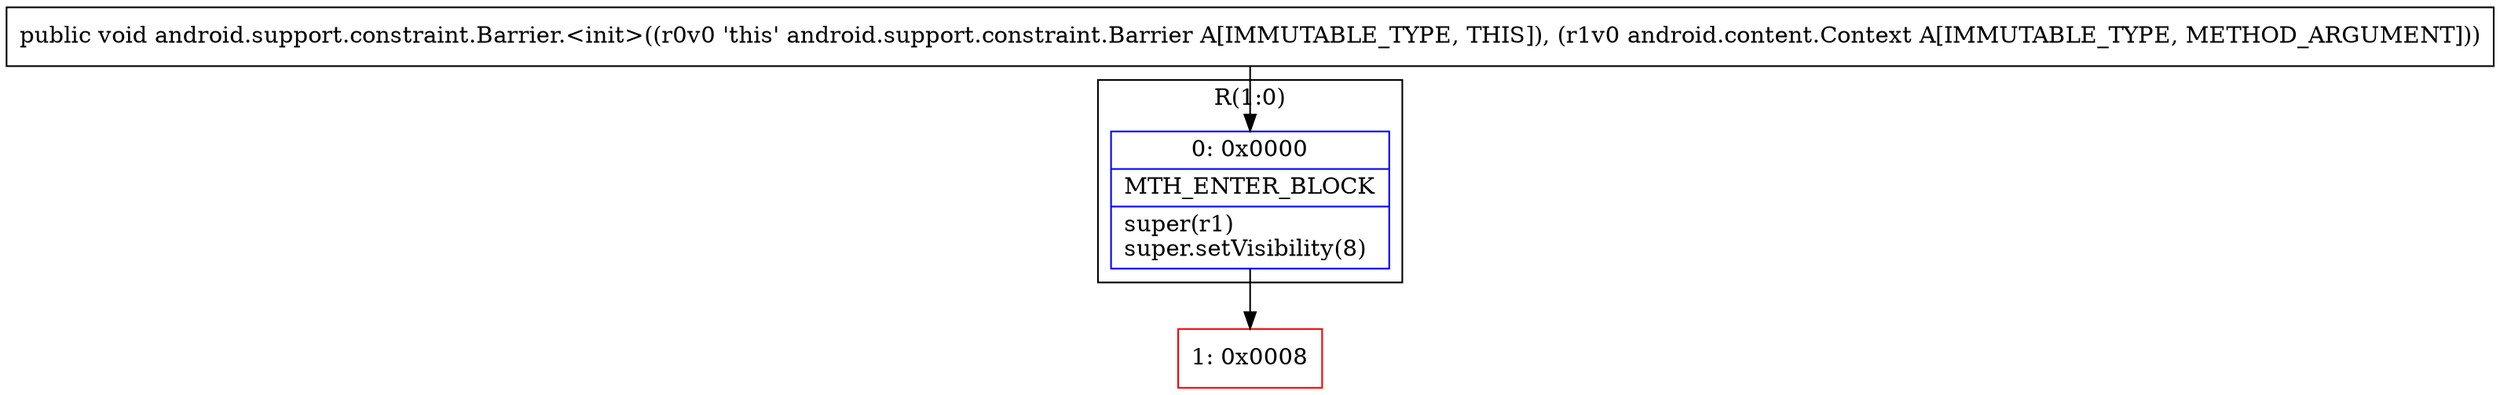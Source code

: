 digraph "CFG forandroid.support.constraint.Barrier.\<init\>(Landroid\/content\/Context;)V" {
subgraph cluster_Region_766643251 {
label = "R(1:0)";
node [shape=record,color=blue];
Node_0 [shape=record,label="{0\:\ 0x0000|MTH_ENTER_BLOCK\l|super(r1)\lsuper.setVisibility(8)\l}"];
}
Node_1 [shape=record,color=red,label="{1\:\ 0x0008}"];
MethodNode[shape=record,label="{public void android.support.constraint.Barrier.\<init\>((r0v0 'this' android.support.constraint.Barrier A[IMMUTABLE_TYPE, THIS]), (r1v0 android.content.Context A[IMMUTABLE_TYPE, METHOD_ARGUMENT])) }"];
MethodNode -> Node_0;
Node_0 -> Node_1;
}

